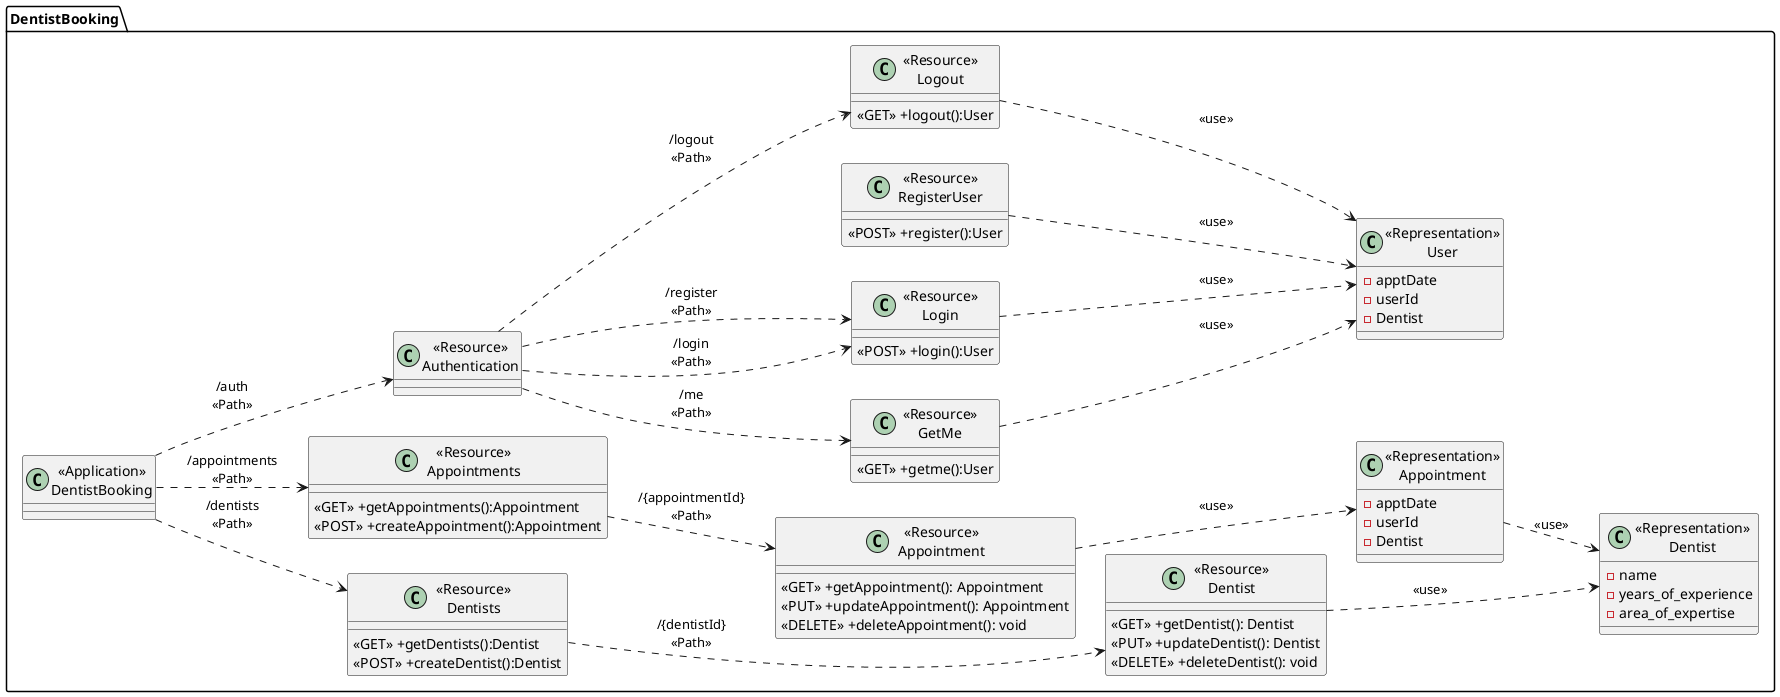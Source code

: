 @startuml DentistBooking Class UML
left to right direction
package "DentistBooking"{
    class "<<Application>>\nDentistBooking" as DentistBookingService{}

    ' Dentis class
    class "<<Resource>>\nDentists" as ResourceDentists{
        <<GET>> +getDentists():Dentist
        <<POST>> +createDentist():Dentist
    }

    class "<<Resource>>\nDentist" as ResourceDentist {
        <<GET>> +getDentist(): Dentist
        <<PUT>> +updateDentist(): Dentist
        <<DELETE>> +deleteDentist(): void
    }

    class "<<Representation>>\nDentist" as RepresentationDentist {
        -name
        -years_of_experience
        -area_of_expertise
    }

    ' Appointment class
    class "<<Resource>>\nAppointments" as ResourceAppointments{
        <<GET>> +getAppointments():Appointment
        <<POST>> +createAppointment():Appointment
    }

    class "<<Resource>>\nAppointment" as ResourceAppointment {
        <<GET>> +getAppointment(): Appointment
        <<PUT>> +updateAppointment(): Appointment
        <<DELETE>> +deleteAppointment(): void
    }

    class "<<Representation>>\nAppointment" as RepresentationAppointment {
        -apptDate
        -userId
        -Dentist
    }

    ' Authentication class
    class "<<Resource>>\nAuthentication" as ResourceAuthentication{
    }
    class "<<Resource>>\nRegisterUser" as ResourceRegister{
        <<POST>> +register():User
    }

    class "<<Resource>>\nLogin" as ResourceLogin{
        <<POST>> +login():User
    }

    class "<<Resource>>\nLogout" as ResourceLogout{
        <<GET>> +logout():User
    }

    class "<<Resource>>\nGetMe" as ResourceMe{
        <<GET>> +getme():User
    }

    class "<<Representation>>\nUser" as RepresentationUser {
        -apptDate
        -userId
        -Dentist
    }
}

' Dentist path
DentistBookingService ..> ResourceDentists:"/dentists\n<<Path>>"
ResourceDentists ..> ResourceDentist: "/{dentistId}\n<<Path>>"
ResourceDentist ..> RepresentationDentist: "<<use>>"

' Appointment path
DentistBookingService ..> ResourceAppointments:"/appointments\n<<Path>>"
ResourceAppointments ..> ResourceAppointment: "/{appointmentId}\n<<Path>>"
ResourceAppointment ..> RepresentationAppointment: "<<use>>"
RepresentationAppointment ..> RepresentationDentist: "<<use>>"

' Authentication path
DentistBookingService ..> ResourceAuthentication:"/auth\n<<Path>>"
ResourceAuthentication ..> ResourceLogin:"/register\n<<Path>>"
ResourceAuthentication ..> ResourceLogin:"/login\n<<Path>>"
ResourceAuthentication ..> ResourceMe:"/me\n<<Path>>"
ResourceAuthentication ..> ResourceLogout:"/logout\n<<Path>>"
ResourceLogin ..> RepresentationUser: "<<use>>"
ResourceRegister ..> RepresentationUser: "<<use>>"
ResourceLogout ..> RepresentationUser: "<<use>>"
ResourceMe ..> RepresentationUser: "<<use>>"

@enduml